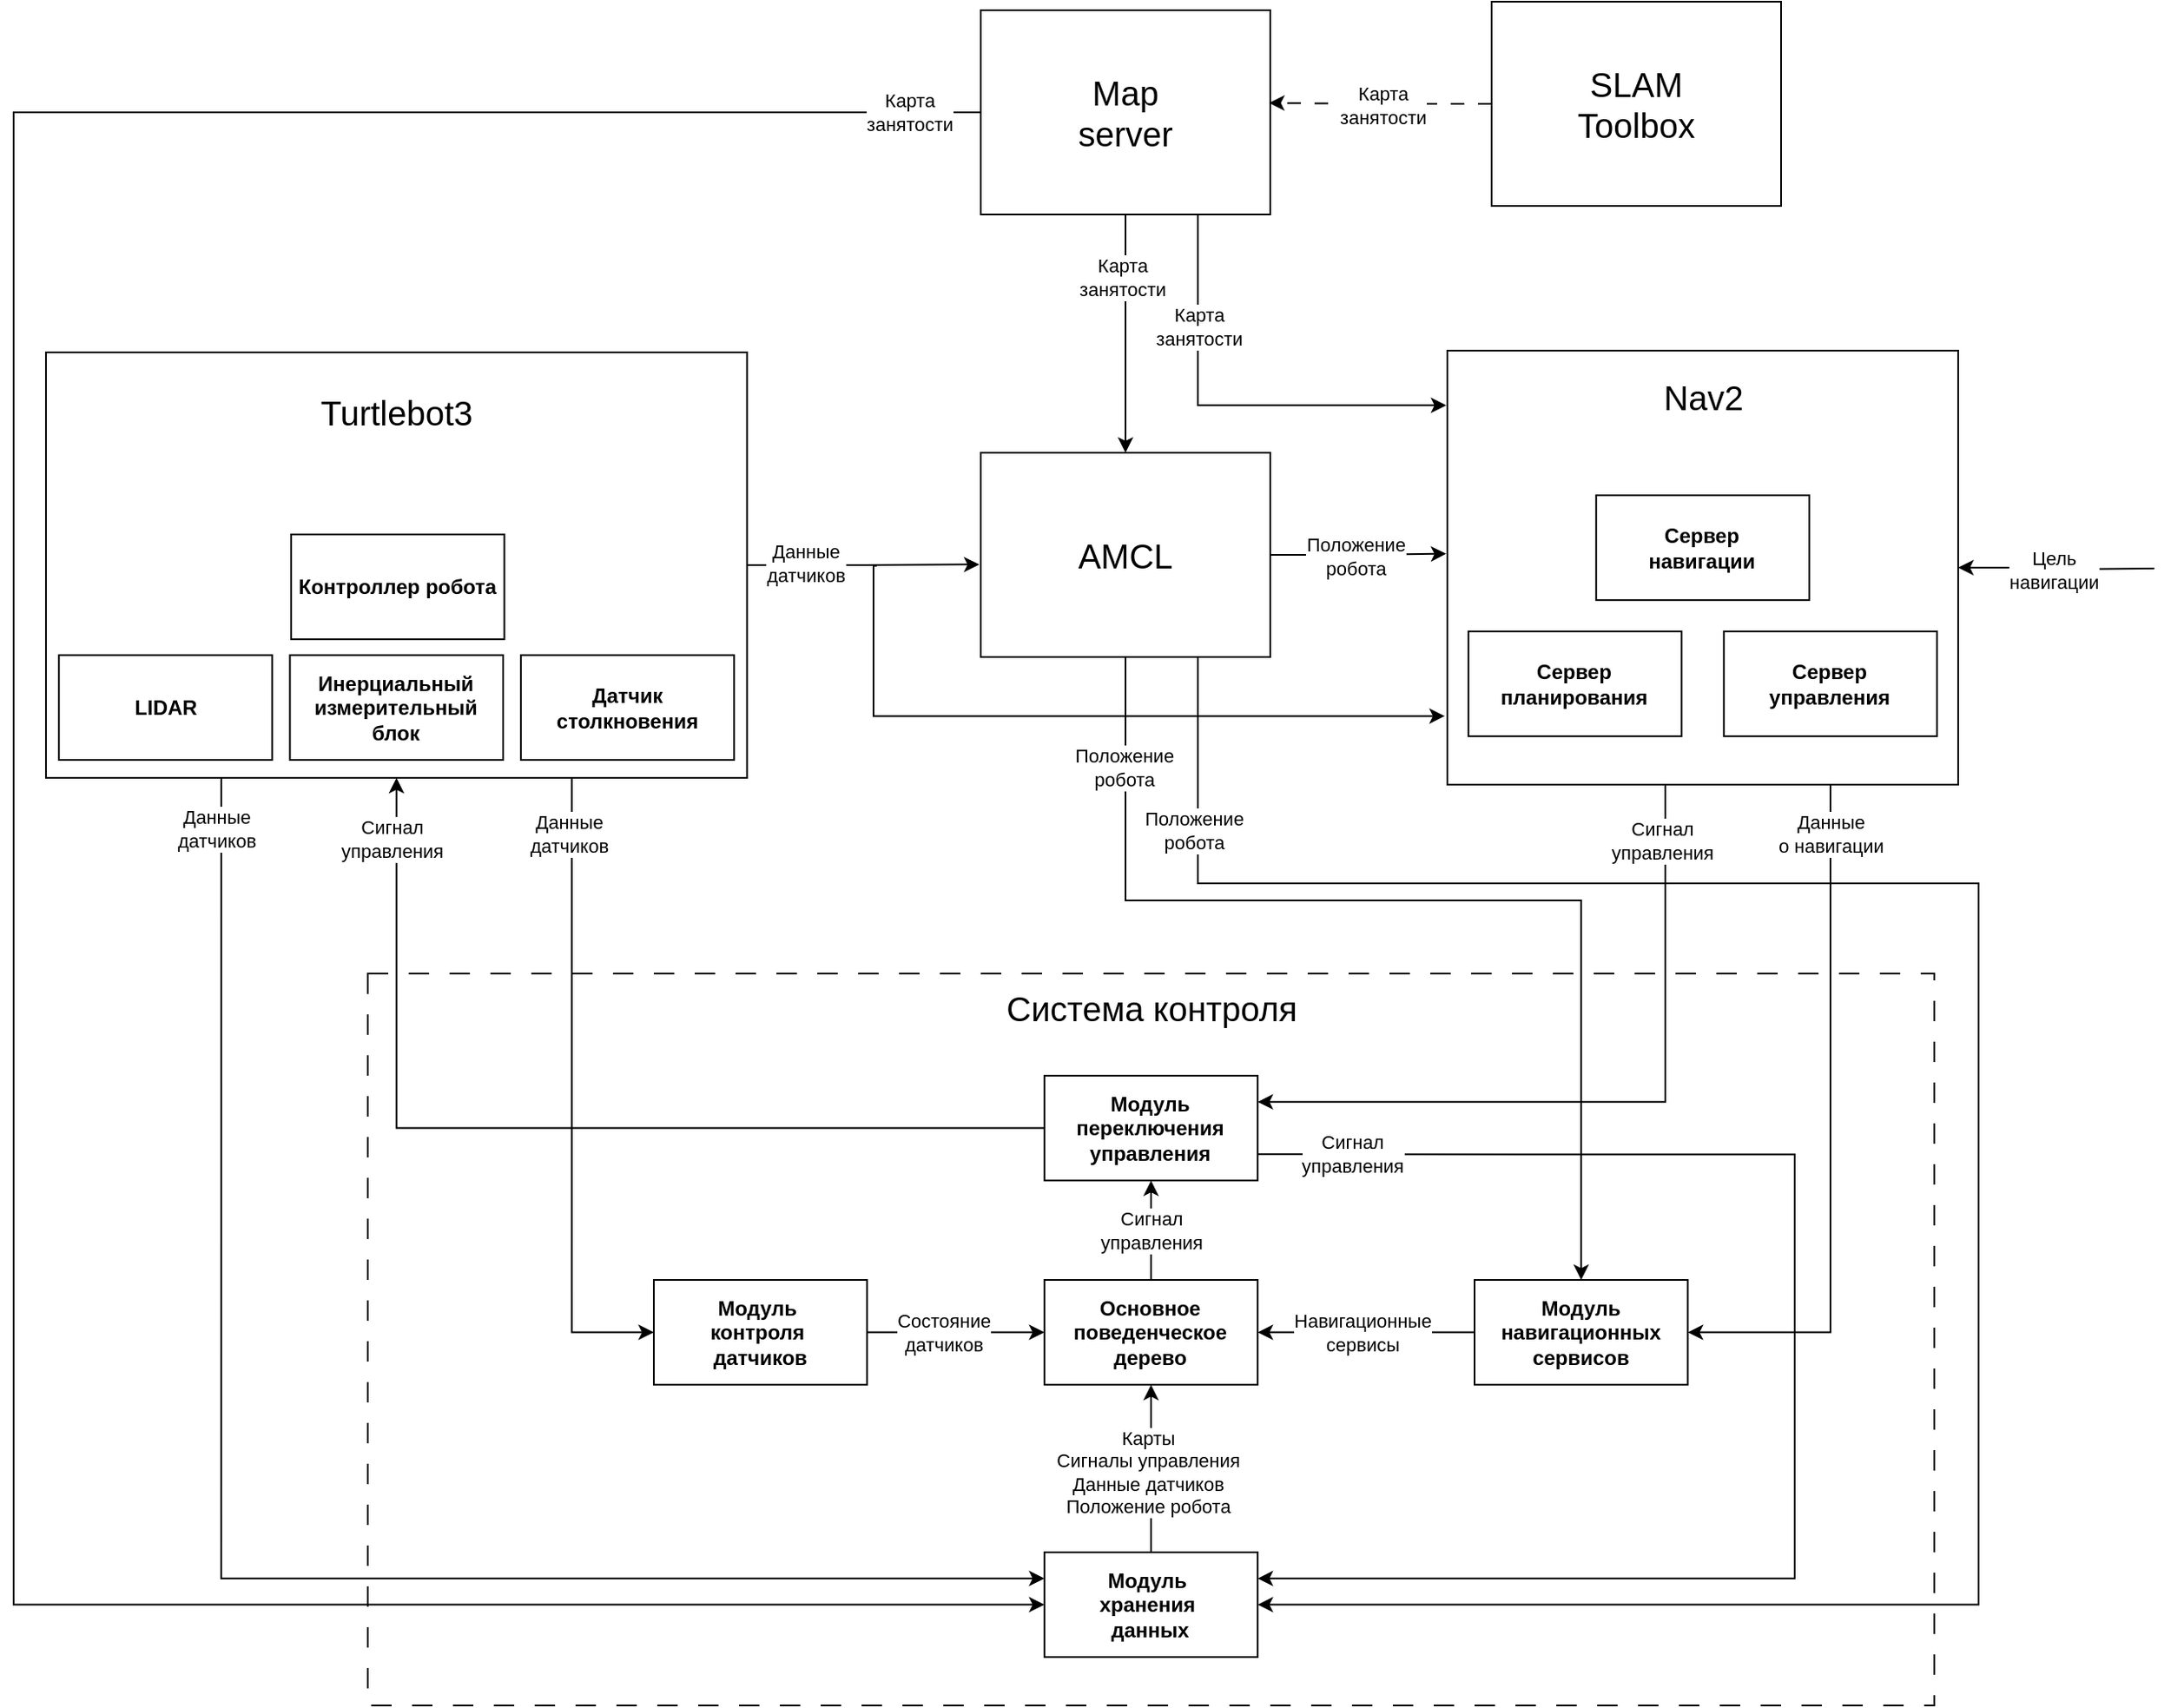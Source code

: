 <mxfile version="24.4.0" type="google">
  <diagram name="Page-1" id="-7ttUXj4eTn40oQDsZH7">
    <mxGraphModel grid="1" page="1" gridSize="10" guides="1" tooltips="1" connect="1" arrows="1" fold="1" pageScale="1" pageWidth="827" pageHeight="1169" math="0" shadow="0">
      <root>
        <mxCell id="0" />
        <mxCell id="1" parent="0" />
        <mxCell id="QfA6Kn61O1jLUGuYfXFA-1" value="" style="rounded=0;whiteSpace=wrap;html=1;fillColor=none;dashed=1;dashPattern=12 12;" vertex="1" parent="1">
          <mxGeometry x="3220" y="3368" width="920" height="430" as="geometry" />
        </mxCell>
        <mxCell id="QfA6Kn61O1jLUGuYfXFA-2" value="&lt;font style=&quot;font-size: 20px;&quot;&gt;Система контроля&lt;/font&gt;" style="text;html=1;align=center;verticalAlign=middle;whiteSpace=wrap;rounded=0;" vertex="1" parent="1">
          <mxGeometry x="3579.5" y="3378" width="201" height="20" as="geometry" />
        </mxCell>
        <mxCell id="QfA6Kn61O1jLUGuYfXFA-3" style="edgeStyle=orthogonalEdgeStyle;rounded=0;orthogonalLoop=1;jettySize=auto;html=1;exitX=0.5;exitY=0;exitDx=0;exitDy=0;entryX=0.5;entryY=1;entryDx=0;entryDy=0;" edge="1" parent="1" source="QfA6Kn61O1jLUGuYfXFA-5" target="QfA6Kn61O1jLUGuYfXFA-12">
          <mxGeometry relative="1" as="geometry" />
        </mxCell>
        <mxCell id="QfA6Kn61O1jLUGuYfXFA-4" value="Сигнал&lt;div&gt;управления&lt;/div&gt;" style="edgeLabel;html=1;align=center;verticalAlign=middle;resizable=0;points=[];" connectable="0" vertex="1" parent="QfA6Kn61O1jLUGuYfXFA-3">
          <mxGeometry x="0.102" relative="1" as="geometry">
            <mxPoint y="3" as="offset" />
          </mxGeometry>
        </mxCell>
        <mxCell id="QfA6Kn61O1jLUGuYfXFA-5" value="Основное поведенческое&lt;div&gt;дерево&lt;/div&gt;" style="rounded=0;whiteSpace=wrap;html=1;movable=1;resizable=1;rotatable=1;deletable=1;editable=1;locked=0;connectable=1;fontStyle=1;container=0;" vertex="1" parent="1">
          <mxGeometry x="3617.387" y="3548.003" width="125.217" height="61.579" as="geometry" />
        </mxCell>
        <mxCell id="QfA6Kn61O1jLUGuYfXFA-6" style="edgeStyle=orthogonalEdgeStyle;rounded=0;orthogonalLoop=1;jettySize=auto;html=1;entryX=0;entryY=0.5;entryDx=0;entryDy=0;" edge="1" parent="1" source="QfA6Kn61O1jLUGuYfXFA-8" target="QfA6Kn61O1jLUGuYfXFA-5">
          <mxGeometry relative="1" as="geometry" />
        </mxCell>
        <mxCell id="QfA6Kn61O1jLUGuYfXFA-7" value="Состояние&lt;div&gt;датчиков&lt;/div&gt;" style="edgeLabel;html=1;align=center;verticalAlign=middle;resizable=0;points=[];" connectable="0" vertex="1" parent="QfA6Kn61O1jLUGuYfXFA-6">
          <mxGeometry x="-0.255" y="-2" relative="1" as="geometry">
            <mxPoint x="6" y="-2" as="offset" />
          </mxGeometry>
        </mxCell>
        <mxCell id="QfA6Kn61O1jLUGuYfXFA-8" value="Модуль&amp;nbsp;&lt;div&gt;контроля&amp;nbsp;&lt;/div&gt;&lt;div&gt;датчиков&lt;/div&gt;" style="rounded=0;whiteSpace=wrap;html=1;movable=1;resizable=1;rotatable=1;deletable=1;editable=1;locked=0;connectable=1;fontStyle=1;container=0;" vertex="1" parent="1">
          <mxGeometry x="3387.997" y="3548.003" width="125.217" height="61.579" as="geometry" />
        </mxCell>
        <mxCell id="QfA6Kn61O1jLUGuYfXFA-9" style="edgeStyle=orthogonalEdgeStyle;rounded=0;orthogonalLoop=1;jettySize=auto;html=1;exitX=1;exitY=0.75;exitDx=0;exitDy=0;entryX=1;entryY=0.25;entryDx=0;entryDy=0;" edge="1" parent="1" source="QfA6Kn61O1jLUGuYfXFA-12" target="QfA6Kn61O1jLUGuYfXFA-17">
          <mxGeometry relative="1" as="geometry">
            <Array as="points">
              <mxPoint x="4058" y="3474" />
              <mxPoint x="4058" y="3723" />
            </Array>
          </mxGeometry>
        </mxCell>
        <mxCell id="QfA6Kn61O1jLUGuYfXFA-10" value="Сигнал&lt;div&gt;управления&lt;/div&gt;" style="edgeLabel;html=1;align=center;verticalAlign=middle;resizable=0;points=[];" connectable="0" vertex="1" parent="QfA6Kn61O1jLUGuYfXFA-9">
          <mxGeometry x="-0.602" y="1" relative="1" as="geometry">
            <mxPoint x="-120" y="1" as="offset" />
          </mxGeometry>
        </mxCell>
        <mxCell id="QfA6Kn61O1jLUGuYfXFA-11" style="edgeStyle=orthogonalEdgeStyle;rounded=0;orthogonalLoop=1;jettySize=auto;html=1;exitX=0;exitY=0.5;exitDx=0;exitDy=0;" edge="1" parent="1" source="QfA6Kn61O1jLUGuYfXFA-12" target="QfA6Kn61O1jLUGuYfXFA-22">
          <mxGeometry relative="1" as="geometry" />
        </mxCell>
        <mxCell id="QfA6Kn61O1jLUGuYfXFA-12" value="Модуль переключения управления" style="rounded=0;whiteSpace=wrap;html=1;movable=1;resizable=1;rotatable=1;deletable=1;editable=1;locked=0;connectable=1;fontStyle=1;container=0;" vertex="1" parent="1">
          <mxGeometry x="3617.387" y="3428.003" width="125.217" height="61.579" as="geometry" />
        </mxCell>
        <mxCell id="QfA6Kn61O1jLUGuYfXFA-13" style="edgeStyle=orthogonalEdgeStyle;rounded=0;orthogonalLoop=1;jettySize=auto;html=1;exitX=0;exitY=0.5;exitDx=0;exitDy=0;entryX=1;entryY=0.5;entryDx=0;entryDy=0;" edge="1" parent="1" source="QfA6Kn61O1jLUGuYfXFA-15" target="QfA6Kn61O1jLUGuYfXFA-5">
          <mxGeometry relative="1" as="geometry" />
        </mxCell>
        <mxCell id="QfA6Kn61O1jLUGuYfXFA-14" value="Навигационные&lt;div&gt;сервисы&lt;/div&gt;" style="edgeLabel;html=1;align=center;verticalAlign=middle;resizable=0;points=[];" connectable="0" vertex="1" parent="QfA6Kn61O1jLUGuYfXFA-13">
          <mxGeometry x="0.24" y="4" relative="1" as="geometry">
            <mxPoint x="13" y="-4" as="offset" />
          </mxGeometry>
        </mxCell>
        <mxCell id="QfA6Kn61O1jLUGuYfXFA-15" value="Модуль&lt;div&gt;навигационных&lt;br&gt;&lt;div&gt;сервисов&lt;/div&gt;&lt;/div&gt;" style="rounded=0;whiteSpace=wrap;html=1;movable=1;resizable=1;rotatable=1;deletable=1;editable=1;locked=0;connectable=1;fontStyle=1;container=0;" vertex="1" parent="1">
          <mxGeometry x="3869.997" y="3548.003" width="125.217" height="61.579" as="geometry" />
        </mxCell>
        <mxCell id="QfA6Kn61O1jLUGuYfXFA-16" value="" style="edgeStyle=orthogonalEdgeStyle;rounded=0;orthogonalLoop=1;jettySize=auto;html=1;" edge="1" parent="1" source="QfA6Kn61O1jLUGuYfXFA-17" target="QfA6Kn61O1jLUGuYfXFA-5">
          <mxGeometry relative="1" as="geometry" />
        </mxCell>
        <mxCell id="QfA6Kn61O1jLUGuYfXFA-17" value="Модуль&amp;nbsp;&lt;div&gt;хранения&amp;nbsp;&lt;/div&gt;&lt;div&gt;данных&lt;/div&gt;" style="rounded=0;whiteSpace=wrap;html=1;movable=1;resizable=1;rotatable=1;deletable=1;editable=1;locked=0;connectable=1;fontStyle=1;container=0;" vertex="1" parent="1">
          <mxGeometry x="3617.387" y="3708.003" width="125.217" height="61.579" as="geometry" />
        </mxCell>
        <mxCell id="QfA6Kn61O1jLUGuYfXFA-18" value="" style="group;fillColor=#75FF83;fillStyle=solid;fontColor=#ffffff;strokeColor=#3700CC;gradientColor=none;" connectable="0" vertex="1" parent="1">
          <mxGeometry x="3880" y="2797" width="170" height="120" as="geometry" />
        </mxCell>
        <mxCell id="QfA6Kn61O1jLUGuYfXFA-19" value="&lt;div&gt;&lt;br&gt;&lt;/div&gt;" style="rounded=0;whiteSpace=wrap;html=1;fontStyle=1" vertex="1" parent="QfA6Kn61O1jLUGuYfXFA-18">
          <mxGeometry width="170" height="120" as="geometry" />
        </mxCell>
        <mxCell id="QfA6Kn61O1jLUGuYfXFA-20" value="&lt;font style=&quot;font-size: 20px;&quot;&gt;SLAM Toolbox&lt;/font&gt;" style="text;html=1;align=center;verticalAlign=middle;whiteSpace=wrap;rounded=0;" vertex="1" parent="QfA6Kn61O1jLUGuYfXFA-18">
          <mxGeometry x="55" y="45" width="60" height="30" as="geometry" />
        </mxCell>
        <mxCell id="QfA6Kn61O1jLUGuYfXFA-21" value="" style="group" connectable="0" vertex="1" parent="1">
          <mxGeometry x="3031" y="2953" width="411.74" height="300" as="geometry" />
        </mxCell>
        <mxCell id="QfA6Kn61O1jLUGuYfXFA-22" value="" style="rounded=0;whiteSpace=wrap;html=1;movable=1;resizable=1;rotatable=1;deletable=1;editable=1;locked=0;connectable=1;container=0;" vertex="1" parent="QfA6Kn61O1jLUGuYfXFA-21">
          <mxGeometry y="50" width="411.74" height="250" as="geometry" />
        </mxCell>
        <mxCell id="QfA6Kn61O1jLUGuYfXFA-23" value="&lt;span style=&quot;font-size: 20px; font-weight: normal;&quot;&gt;Turtlebot3&lt;/span&gt;" style="text;html=1;align=center;verticalAlign=middle;whiteSpace=wrap;rounded=0;movable=1;resizable=1;rotatable=1;deletable=1;editable=1;locked=0;connectable=1;fontStyle=1" vertex="1" parent="QfA6Kn61O1jLUGuYfXFA-21">
          <mxGeometry x="115.87" y="40" width="180" height="90" as="geometry" />
        </mxCell>
        <mxCell id="QfA6Kn61O1jLUGuYfXFA-24" value="LIDAR" style="rounded=0;whiteSpace=wrap;html=1;movable=1;resizable=1;rotatable=1;deletable=1;editable=1;locked=0;connectable=1;fontStyle=1;container=0;" vertex="1" parent="QfA6Kn61O1jLUGuYfXFA-21">
          <mxGeometry x="7.609" y="227.895" width="125.217" height="61.579" as="geometry" />
        </mxCell>
        <mxCell id="QfA6Kn61O1jLUGuYfXFA-25" value="Инерциальный измерительный блок" style="rounded=0;whiteSpace=wrap;html=1;movable=1;resizable=1;rotatable=1;deletable=1;editable=1;locked=0;connectable=1;fontStyle=1;container=0;" vertex="1" parent="QfA6Kn61O1jLUGuYfXFA-21">
          <mxGeometry x="143.261" y="227.895" width="125.217" height="61.579" as="geometry" />
        </mxCell>
        <mxCell id="QfA6Kn61O1jLUGuYfXFA-26" value="Датчик столкновения" style="rounded=0;whiteSpace=wrap;html=1;movable=1;resizable=1;rotatable=1;deletable=1;editable=1;locked=0;connectable=1;fontStyle=1;container=0;" vertex="1" parent="QfA6Kn61O1jLUGuYfXFA-21">
          <mxGeometry x="278.913" y="227.895" width="125.217" height="61.579" as="geometry" />
        </mxCell>
        <mxCell id="QfA6Kn61O1jLUGuYfXFA-27" value="Контроллер робота" style="rounded=0;whiteSpace=wrap;html=1;movable=1;resizable=1;rotatable=1;deletable=1;editable=1;locked=0;connectable=1;fontStyle=1;container=0;" vertex="1" parent="QfA6Kn61O1jLUGuYfXFA-21">
          <mxGeometry x="143.997" y="157.003" width="125.217" height="61.579" as="geometry" />
        </mxCell>
        <mxCell id="QfA6Kn61O1jLUGuYfXFA-28" value="" style="group" connectable="0" vertex="1" parent="1">
          <mxGeometry x="3854" y="3002" width="300" height="255" as="geometry" />
        </mxCell>
        <mxCell id="QfA6Kn61O1jLUGuYfXFA-29" style="edgeStyle=orthogonalEdgeStyle;rounded=0;orthogonalLoop=1;jettySize=auto;html=1;exitX=0;exitY=0.75;exitDx=0;exitDy=0;entryX=-0.005;entryY=0.842;entryDx=0;entryDy=0;entryPerimeter=0;" edge="1" parent="QfA6Kn61O1jLUGuYfXFA-28" target="QfA6Kn61O1jLUGuYfXFA-31">
          <mxGeometry relative="1" as="geometry">
            <mxPoint x="-30" y="191" as="targetPoint" />
            <mxPoint x="-335.0" y="126.333" as="sourcePoint" />
            <Array as="points">
              <mxPoint x="-337" y="126" />
              <mxPoint x="-337" y="215" />
            </Array>
          </mxGeometry>
        </mxCell>
        <mxCell id="QfA6Kn61O1jLUGuYfXFA-30" style="edgeStyle=orthogonalEdgeStyle;rounded=0;orthogonalLoop=1;jettySize=auto;html=1;exitX=1;exitY=0.5;exitDx=0;exitDy=0;entryX=1;entryY=0.5;entryDx=0;entryDy=0;" edge="1" parent="QfA6Kn61O1jLUGuYfXFA-28" target="QfA6Kn61O1jLUGuYfXFA-31">
          <mxGeometry relative="1" as="geometry">
            <mxPoint x="415.2" y="128" as="sourcePoint" />
          </mxGeometry>
        </mxCell>
        <mxCell id="QfA6Kn61O1jLUGuYfXFA-31" value="" style="rounded=0;whiteSpace=wrap;html=1;container=0;" vertex="1" parent="QfA6Kn61O1jLUGuYfXFA-28">
          <mxGeometry width="300" height="255" as="geometry" />
        </mxCell>
        <mxCell id="QfA6Kn61O1jLUGuYfXFA-32" value="&lt;span style=&quot;font-weight: normal;&quot;&gt;Nav2&lt;/span&gt;" style="text;html=1;align=center;verticalAlign=middle;whiteSpace=wrap;rounded=0;fontSize=20;fontStyle=1;container=0;" vertex="1" parent="QfA6Kn61O1jLUGuYfXFA-28">
          <mxGeometry x="104.707" y="9.998" width="90.586" height="34.872" as="geometry" />
        </mxCell>
        <mxCell id="QfA6Kn61O1jLUGuYfXFA-33" value="Сервер&lt;div&gt;планирования&lt;/div&gt;" style="rounded=0;whiteSpace=wrap;html=1;movable=1;resizable=1;rotatable=1;deletable=1;editable=1;locked=0;connectable=1;fontStyle=1;container=0;" vertex="1" parent="QfA6Kn61O1jLUGuYfXFA-28">
          <mxGeometry x="12.387" y="165.003" width="125.217" height="61.579" as="geometry" />
        </mxCell>
        <mxCell id="QfA6Kn61O1jLUGuYfXFA-34" value="Сервер&lt;div&gt;управления&lt;/div&gt;" style="rounded=0;whiteSpace=wrap;html=1;movable=1;resizable=1;rotatable=1;deletable=1;editable=1;locked=0;connectable=1;fontStyle=1;container=0;" vertex="1" parent="QfA6Kn61O1jLUGuYfXFA-28">
          <mxGeometry x="162.387" y="165.003" width="125.217" height="61.579" as="geometry" />
        </mxCell>
        <mxCell id="QfA6Kn61O1jLUGuYfXFA-35" value="Сервер&lt;div&gt;навигации&lt;/div&gt;" style="rounded=0;whiteSpace=wrap;html=1;movable=1;resizable=1;rotatable=1;deletable=1;editable=1;locked=0;connectable=1;fontStyle=1;container=0;" vertex="1" parent="QfA6Kn61O1jLUGuYfXFA-28">
          <mxGeometry x="87.387" y="85.003" width="125.217" height="61.579" as="geometry" />
        </mxCell>
        <mxCell id="QfA6Kn61O1jLUGuYfXFA-36" value="" style="group" connectable="0" vertex="1" parent="1">
          <mxGeometry x="3580" y="2802" width="170" height="120" as="geometry" />
        </mxCell>
        <mxCell id="QfA6Kn61O1jLUGuYfXFA-37" value="&lt;div&gt;&lt;br&gt;&lt;/div&gt;" style="rounded=0;whiteSpace=wrap;html=1;fontStyle=1" vertex="1" parent="QfA6Kn61O1jLUGuYfXFA-36">
          <mxGeometry width="170" height="120" as="geometry" />
        </mxCell>
        <mxCell id="QfA6Kn61O1jLUGuYfXFA-38" value="&lt;font style=&quot;font-size: 20px;&quot;&gt;Map server&lt;/font&gt;" style="text;html=1;align=center;verticalAlign=middle;whiteSpace=wrap;rounded=0;" vertex="1" parent="QfA6Kn61O1jLUGuYfXFA-36">
          <mxGeometry x="55" y="45" width="60" height="30" as="geometry" />
        </mxCell>
        <mxCell id="QfA6Kn61O1jLUGuYfXFA-39" value="" style="group" connectable="0" vertex="1" parent="1">
          <mxGeometry x="3580" y="3062" width="170" height="120" as="geometry" />
        </mxCell>
        <mxCell id="QfA6Kn61O1jLUGuYfXFA-40" value="&lt;div&gt;&lt;br&gt;&lt;/div&gt;" style="rounded=0;whiteSpace=wrap;html=1;fontStyle=1" vertex="1" parent="QfA6Kn61O1jLUGuYfXFA-39">
          <mxGeometry width="170" height="120" as="geometry" />
        </mxCell>
        <mxCell id="QfA6Kn61O1jLUGuYfXFA-41" value="&lt;font style=&quot;font-size: 20px;&quot;&gt;AMCL&lt;/font&gt;" style="text;html=1;align=center;verticalAlign=middle;whiteSpace=wrap;rounded=0;" vertex="1" parent="QfA6Kn61O1jLUGuYfXFA-39">
          <mxGeometry x="55" y="45" width="60" height="30" as="geometry" />
        </mxCell>
        <mxCell id="QfA6Kn61O1jLUGuYfXFA-42" style="edgeStyle=orthogonalEdgeStyle;rounded=0;orthogonalLoop=1;jettySize=auto;html=1;exitX=1;exitY=0.5;exitDx=0;exitDy=0;entryX=-0.005;entryY=0.547;entryDx=0;entryDy=0;entryPerimeter=0;" edge="1" parent="1" source="QfA6Kn61O1jLUGuYfXFA-22" target="QfA6Kn61O1jLUGuYfXFA-40">
          <mxGeometry relative="1" as="geometry" />
        </mxCell>
        <mxCell id="QfA6Kn61O1jLUGuYfXFA-43" value="Данные&lt;div&gt;датчиков&lt;/div&gt;" style="edgeLabel;html=1;align=center;verticalAlign=middle;resizable=0;points=[];" connectable="0" vertex="1" parent="QfA6Kn61O1jLUGuYfXFA-42">
          <mxGeometry x="0.22" relative="1" as="geometry">
            <mxPoint x="-49" y="-1" as="offset" />
          </mxGeometry>
        </mxCell>
        <mxCell id="QfA6Kn61O1jLUGuYfXFA-44" style="edgeStyle=orthogonalEdgeStyle;rounded=0;orthogonalLoop=1;jettySize=auto;html=1;exitX=0.5;exitY=1;exitDx=0;exitDy=0;entryX=0.5;entryY=0;entryDx=0;entryDy=0;" edge="1" parent="1" source="QfA6Kn61O1jLUGuYfXFA-37" target="QfA6Kn61O1jLUGuYfXFA-40">
          <mxGeometry relative="1" as="geometry" />
        </mxCell>
        <mxCell id="QfA6Kn61O1jLUGuYfXFA-45" style="edgeStyle=orthogonalEdgeStyle;rounded=0;orthogonalLoop=1;jettySize=auto;html=1;exitX=0.75;exitY=1;exitDx=0;exitDy=0;entryX=-0.002;entryY=0.126;entryDx=0;entryDy=0;entryPerimeter=0;" edge="1" parent="1" source="QfA6Kn61O1jLUGuYfXFA-37" target="QfA6Kn61O1jLUGuYfXFA-31">
          <mxGeometry relative="1" as="geometry" />
        </mxCell>
        <mxCell id="QfA6Kn61O1jLUGuYfXFA-46" style="edgeStyle=orthogonalEdgeStyle;rounded=0;orthogonalLoop=1;jettySize=auto;html=1;exitX=1;exitY=0.5;exitDx=0;exitDy=0;entryX=-0.002;entryY=0.468;entryDx=0;entryDy=0;entryPerimeter=0;" edge="1" parent="1" source="QfA6Kn61O1jLUGuYfXFA-40" target="QfA6Kn61O1jLUGuYfXFA-31">
          <mxGeometry relative="1" as="geometry" />
        </mxCell>
        <mxCell id="QfA6Kn61O1jLUGuYfXFA-47" value="Положение&lt;div&gt;робота&lt;/div&gt;" style="edgeLabel;html=1;align=center;verticalAlign=middle;resizable=0;points=[];" connectable="0" vertex="1" parent="QfA6Kn61O1jLUGuYfXFA-46">
          <mxGeometry x="-0.044" y="-1" relative="1" as="geometry">
            <mxPoint as="offset" />
          </mxGeometry>
        </mxCell>
        <mxCell id="QfA6Kn61O1jLUGuYfXFA-48" style="edgeStyle=orthogonalEdgeStyle;rounded=0;orthogonalLoop=1;jettySize=auto;html=1;exitX=0;exitY=0.5;exitDx=0;exitDy=0;entryX=0.996;entryY=0.454;entryDx=0;entryDy=0;entryPerimeter=0;dashed=1;dashPattern=8 8;" edge="1" parent="1" source="QfA6Kn61O1jLUGuYfXFA-19" target="QfA6Kn61O1jLUGuYfXFA-37">
          <mxGeometry relative="1" as="geometry" />
        </mxCell>
        <mxCell id="QfA6Kn61O1jLUGuYfXFA-49" value="Карта&lt;div&gt;занятости&lt;/div&gt;" style="edgeLabel;html=1;align=center;verticalAlign=middle;resizable=0;points=[];" connectable="0" vertex="1" parent="QfA6Kn61O1jLUGuYfXFA-48">
          <mxGeometry x="0.097" y="2" relative="1" as="geometry">
            <mxPoint x="7" y="-1" as="offset" />
          </mxGeometry>
        </mxCell>
        <mxCell id="QfA6Kn61O1jLUGuYfXFA-50" value="Карта&lt;div&gt;занятости&lt;/div&gt;" style="edgeLabel;html=1;align=center;verticalAlign=middle;resizable=0;points=[];" connectable="0" vertex="1" parent="1">
          <mxGeometry x="3662.999" y="2958.998" as="geometry" />
        </mxCell>
        <mxCell id="QfA6Kn61O1jLUGuYfXFA-51" value="Карта&lt;div&gt;занятости&lt;/div&gt;" style="edgeLabel;html=1;align=center;verticalAlign=middle;resizable=0;points=[];" connectable="0" vertex="1" parent="1">
          <mxGeometry x="3707.999" y="2987.998" as="geometry" />
        </mxCell>
        <mxCell id="QfA6Kn61O1jLUGuYfXFA-52" value="Цель&lt;br&gt;навигации" style="edgeLabel;html=1;align=center;verticalAlign=middle;resizable=0;points=[];" connectable="0" vertex="1" parent="1">
          <mxGeometry x="4222" y="3133" as="geometry">
            <mxPoint x="-12" y="-2" as="offset" />
          </mxGeometry>
        </mxCell>
        <mxCell id="QfA6Kn61O1jLUGuYfXFA-53" style="edgeStyle=orthogonalEdgeStyle;rounded=0;orthogonalLoop=1;jettySize=auto;html=1;exitX=0.25;exitY=1;exitDx=0;exitDy=0;entryX=1;entryY=0.25;entryDx=0;entryDy=0;" edge="1" parent="1" source="QfA6Kn61O1jLUGuYfXFA-31" target="QfA6Kn61O1jLUGuYfXFA-12">
          <mxGeometry relative="1" as="geometry">
            <Array as="points">
              <mxPoint x="3982" y="3257" />
              <mxPoint x="3982" y="3443" />
            </Array>
          </mxGeometry>
        </mxCell>
        <mxCell id="QfA6Kn61O1jLUGuYfXFA-54" value="Сигнал&lt;div&gt;управления&lt;/div&gt;" style="edgeLabel;html=1;align=center;verticalAlign=middle;resizable=0;points=[];" connectable="0" vertex="1" parent="QfA6Kn61O1jLUGuYfXFA-53">
          <mxGeometry x="0.011" y="-1" relative="1" as="geometry">
            <mxPoint y="-153" as="offset" />
          </mxGeometry>
        </mxCell>
        <mxCell id="QfA6Kn61O1jLUGuYfXFA-55" value="Карты&lt;div&gt;Сигналы управления&lt;/div&gt;&lt;div&gt;Данные датчиков&lt;/div&gt;&lt;div&gt;Положение робота&lt;/div&gt;" style="edgeLabel;html=1;align=center;verticalAlign=middle;resizable=0;points=[];" connectable="0" vertex="1" parent="1">
          <mxGeometry x="3685.996" y="3657.005" as="geometry">
            <mxPoint x="-8" y="4" as="offset" />
          </mxGeometry>
        </mxCell>
        <mxCell id="QfA6Kn61O1jLUGuYfXFA-56" value="Сигнал&lt;div&gt;управления&lt;/div&gt;" style="edgeLabel;html=1;align=center;verticalAlign=middle;resizable=0;points=[];" connectable="0" vertex="1" parent="1">
          <mxGeometry x="3739.997" y="3302.002" as="geometry">
            <mxPoint x="-506" y="-13" as="offset" />
          </mxGeometry>
        </mxCell>
        <mxCell id="QfA6Kn61O1jLUGuYfXFA-57" style="edgeStyle=orthogonalEdgeStyle;rounded=0;orthogonalLoop=1;jettySize=auto;html=1;exitX=0.5;exitY=1;exitDx=0;exitDy=0;entryX=0.5;entryY=0;entryDx=0;entryDy=0;" edge="1" parent="1" source="QfA6Kn61O1jLUGuYfXFA-40" target="QfA6Kn61O1jLUGuYfXFA-15">
          <mxGeometry relative="1" as="geometry">
            <Array as="points">
              <mxPoint x="3665" y="3325" />
              <mxPoint x="3933" y="3325" />
            </Array>
          </mxGeometry>
        </mxCell>
        <mxCell id="QfA6Kn61O1jLUGuYfXFA-58" value="Положение&lt;div&gt;робота&lt;/div&gt;" style="edgeLabel;html=1;align=center;verticalAlign=middle;resizable=0;points=[];" connectable="0" vertex="1" parent="1">
          <mxGeometry x="3783.002" y="3122.0" as="geometry">
            <mxPoint x="-119" y="125" as="offset" />
          </mxGeometry>
        </mxCell>
        <mxCell id="QfA6Kn61O1jLUGuYfXFA-59" style="edgeStyle=orthogonalEdgeStyle;rounded=0;orthogonalLoop=1;jettySize=auto;html=1;exitX=0.75;exitY=1;exitDx=0;exitDy=0;entryX=1;entryY=0.5;entryDx=0;entryDy=0;" edge="1" parent="1" source="QfA6Kn61O1jLUGuYfXFA-40" target="QfA6Kn61O1jLUGuYfXFA-17">
          <mxGeometry relative="1" as="geometry">
            <Array as="points">
              <mxPoint x="3708" y="3315" />
              <mxPoint x="4166" y="3315" />
              <mxPoint x="4166" y="3739" />
            </Array>
          </mxGeometry>
        </mxCell>
        <mxCell id="QfA6Kn61O1jLUGuYfXFA-60" value="Положение&lt;div&gt;робота&lt;/div&gt;" style="edgeLabel;html=1;align=center;verticalAlign=middle;resizable=0;points=[];" connectable="0" vertex="1" parent="1">
          <mxGeometry x="3824.002" y="3159.0" as="geometry">
            <mxPoint x="-119" y="125" as="offset" />
          </mxGeometry>
        </mxCell>
        <mxCell id="QfA6Kn61O1jLUGuYfXFA-61" style="edgeStyle=orthogonalEdgeStyle;rounded=0;orthogonalLoop=1;jettySize=auto;html=1;exitX=0.75;exitY=1;exitDx=0;exitDy=0;entryX=1;entryY=0.5;entryDx=0;entryDy=0;" edge="1" parent="1" source="QfA6Kn61O1jLUGuYfXFA-31" target="QfA6Kn61O1jLUGuYfXFA-15">
          <mxGeometry relative="1" as="geometry" />
        </mxCell>
        <mxCell id="QfA6Kn61O1jLUGuYfXFA-62" value="Данные&lt;div&gt;о навигации&lt;/div&gt;" style="edgeLabel;html=1;align=center;verticalAlign=middle;resizable=0;points=[];" connectable="0" vertex="1" parent="QfA6Kn61O1jLUGuYfXFA-61">
          <mxGeometry x="-0.859" relative="1" as="geometry">
            <mxPoint as="offset" />
          </mxGeometry>
        </mxCell>
        <mxCell id="QfA6Kn61O1jLUGuYfXFA-63" style="edgeStyle=orthogonalEdgeStyle;rounded=0;orthogonalLoop=1;jettySize=auto;html=1;exitX=0.75;exitY=1;exitDx=0;exitDy=0;entryX=0;entryY=0.5;entryDx=0;entryDy=0;" edge="1" parent="1" source="QfA6Kn61O1jLUGuYfXFA-22" target="QfA6Kn61O1jLUGuYfXFA-8">
          <mxGeometry relative="1" as="geometry" />
        </mxCell>
        <mxCell id="QfA6Kn61O1jLUGuYfXFA-64" value="Данные&lt;div&gt;датчиков&lt;/div&gt;" style="edgeLabel;html=1;align=center;verticalAlign=middle;resizable=0;points=[];" connectable="0" vertex="1" parent="1">
          <mxGeometry x="3337.996" y="3285.996" as="geometry" />
        </mxCell>
        <mxCell id="QfA6Kn61O1jLUGuYfXFA-65" style="edgeStyle=orthogonalEdgeStyle;rounded=0;orthogonalLoop=1;jettySize=auto;html=1;exitX=0.25;exitY=1;exitDx=0;exitDy=0;entryX=0;entryY=0.25;entryDx=0;entryDy=0;" edge="1" parent="1" source="QfA6Kn61O1jLUGuYfXFA-22" target="QfA6Kn61O1jLUGuYfXFA-17">
          <mxGeometry relative="1" as="geometry" />
        </mxCell>
        <mxCell id="QfA6Kn61O1jLUGuYfXFA-66" value="Данные&lt;div&gt;датчиков&lt;/div&gt;" style="edgeLabel;html=1;align=center;verticalAlign=middle;resizable=0;points=[];" connectable="0" vertex="1" parent="1">
          <mxGeometry x="3130.996" y="3282.996" as="geometry" />
        </mxCell>
        <mxCell id="QfA6Kn61O1jLUGuYfXFA-67" style="edgeStyle=orthogonalEdgeStyle;rounded=0;orthogonalLoop=1;jettySize=auto;html=1;exitX=0;exitY=0.5;exitDx=0;exitDy=0;entryX=0;entryY=0.5;entryDx=0;entryDy=0;" edge="1" parent="1" source="QfA6Kn61O1jLUGuYfXFA-37" target="QfA6Kn61O1jLUGuYfXFA-17">
          <mxGeometry relative="1" as="geometry">
            <Array as="points">
              <mxPoint x="3012" y="2862" />
              <mxPoint x="3012" y="3739" />
            </Array>
          </mxGeometry>
        </mxCell>
        <mxCell id="QfA6Kn61O1jLUGuYfXFA-68" value="Карта&lt;div&gt;занятости&lt;/div&gt;" style="edgeLabel;html=1;align=center;verticalAlign=middle;resizable=0;points=[];" connectable="0" vertex="1" parent="1">
          <mxGeometry x="3537.999" y="2861.998" as="geometry" />
        </mxCell>
      </root>
    </mxGraphModel>
  </diagram>
</mxfile>
